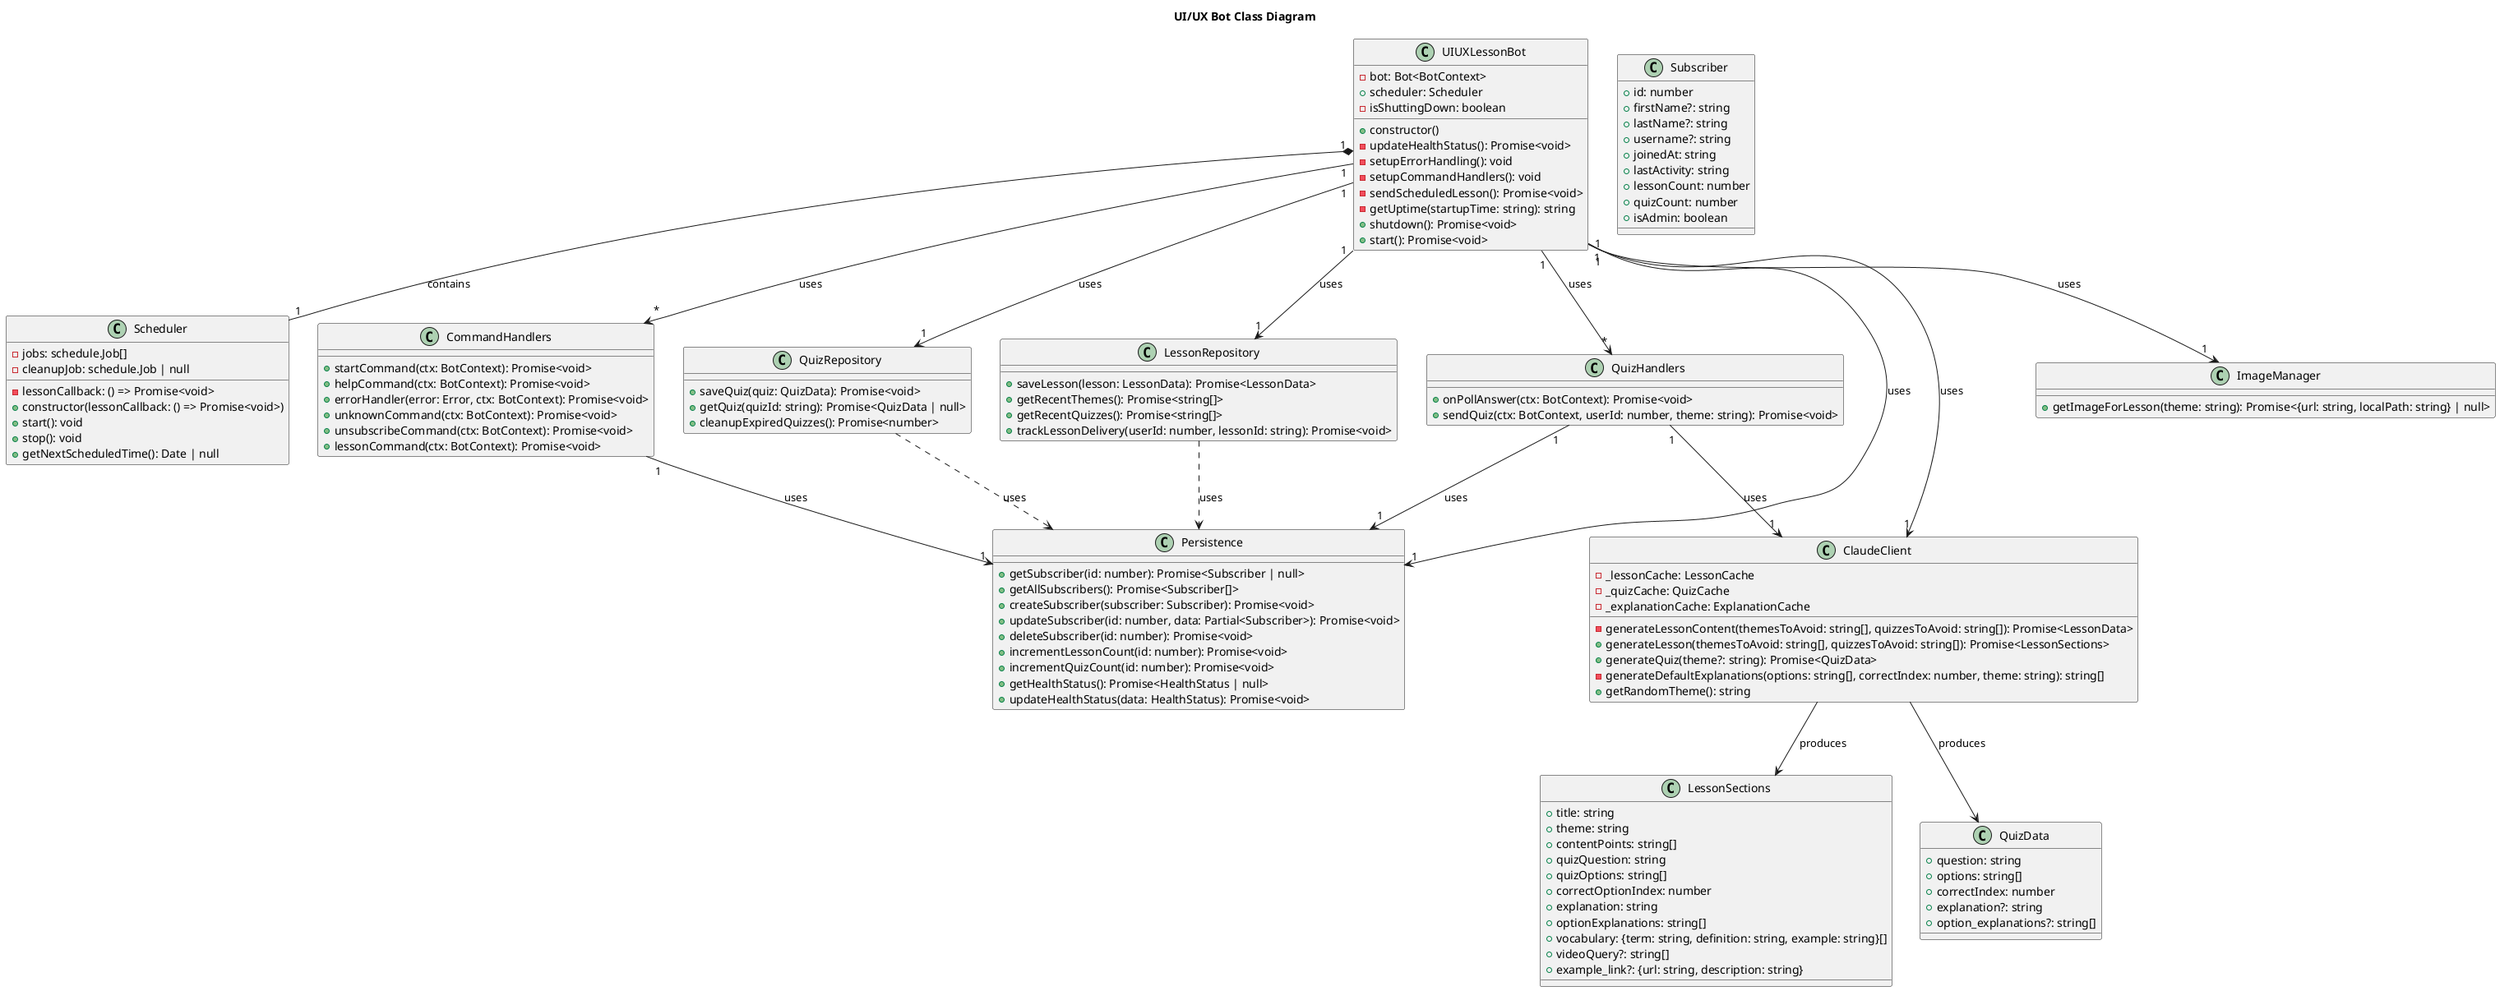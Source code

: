@startuml Class Diagram

title UI/UX Bot Class Diagram

' Core bot classes
class UIUXLessonBot {
  -bot: Bot<BotContext>
  +scheduler: Scheduler
  -isShuttingDown: boolean
  +constructor()
  -updateHealthStatus(): Promise<void>
  -setupErrorHandling(): void
  -setupCommandHandlers(): void
  -sendScheduledLesson(): Promise<void>
  -getUptime(startupTime: string): string
  +shutdown(): Promise<void>
  +start(): Promise<void>
}

class Scheduler {
  -jobs: schedule.Job[]
  -lessonCallback: () => Promise<void>
  -cleanupJob: schedule.Job | null
  +constructor(lessonCallback: () => Promise<void>)
  +start(): void
  +stop(): void
  +getNextScheduledTime(): Date | null
}

' Handlers
class CommandHandlers {
  +startCommand(ctx: BotContext): Promise<void>
  +helpCommand(ctx: BotContext): Promise<void>
  +errorHandler(error: Error, ctx: BotContext): Promise<void>
  +unknownCommand(ctx: BotContext): Promise<void>
  +unsubscribeCommand(ctx: BotContext): Promise<void>
  +lessonCommand(ctx: BotContext): Promise<void>
}

class QuizHandlers {
  +onPollAnswer(ctx: BotContext): Promise<void>
  +sendQuiz(ctx: BotContext, userId: number, theme: string): Promise<void>
}

' API Clients
class ClaudeClient {
  -_lessonCache: LessonCache
  -_quizCache: QuizCache
  -_explanationCache: ExplanationCache
  -generateLessonContent(themesToAvoid: string[], quizzesToAvoid: string[]): Promise<LessonData>
  +generateLesson(themesToAvoid: string[], quizzesToAvoid: string[]): Promise<LessonSections>
  +generateQuiz(theme?: string): Promise<QuizData>
  -generateDefaultExplanations(options: string[], correctIndex: number, theme: string): string[]
  +getRandomTheme(): string
}

class ImageManager {
  +getImageForLesson(theme: string): Promise<{url: string, localPath: string} | null>
}

' Repository classes
class LessonRepository {
  +saveLesson(lesson: LessonData): Promise<LessonData>
  +getRecentThemes(): Promise<string[]>
  +getRecentQuizzes(): Promise<string[]>
  +trackLessonDelivery(userId: number, lessonId: string): Promise<void>
}

class QuizRepository {
  +saveQuiz(quiz: QuizData): Promise<void>
  +getQuiz(quizId: string): Promise<QuizData | null>
  +cleanupExpiredQuizzes(): Promise<number>
}

' Database/Persistence
class Persistence {
  +getSubscriber(id: number): Promise<Subscriber | null>
  +getAllSubscribers(): Promise<Subscriber[]>
  +createSubscriber(subscriber: Subscriber): Promise<void>
  +updateSubscriber(id: number, data: Partial<Subscriber>): Promise<void>
  +deleteSubscriber(id: number): Promise<void>
  +incrementLessonCount(id: number): Promise<void>
  +incrementQuizCount(id: number): Promise<void>
  +getHealthStatus(): Promise<HealthStatus | null>
  +updateHealthStatus(data: HealthStatus): Promise<void>
}

' Data Types
class LessonSections {
  +title: string
  +theme: string
  +contentPoints: string[]
  +quizQuestion: string
  +quizOptions: string[]
  +correctOptionIndex: number
  +explanation: string
  +optionExplanations: string[]
  +vocabulary: {term: string, definition: string, example: string}[]
  +videoQuery?: string[]
  +example_link?: {url: string, description: string}
}

class QuizData {
  +question: string
  +options: string[]
  +correctIndex: number
  +explanation?: string
  +option_explanations?: string[]
}

class Subscriber {
  +id: number
  +firstName?: string
  +lastName?: string
  +username?: string
  +joinedAt: string
  +lastActivity: string
  +lessonCount: number
  +quizCount: number
  +isAdmin: boolean
}

' Relationships
UIUXLessonBot "1" *-- "1" Scheduler : contains
UIUXLessonBot "1" --> "*" CommandHandlers : uses
UIUXLessonBot "1" --> "*" QuizHandlers : uses
UIUXLessonBot "1" --> "1" LessonRepository : uses
UIUXLessonBot "1" --> "1" QuizRepository : uses
UIUXLessonBot "1" --> "1" ClaudeClient : uses
UIUXLessonBot "1" --> "1" ImageManager : uses
UIUXLessonBot "1" --> "1" Persistence : uses

CommandHandlers "1" --> "1" Persistence : uses
QuizHandlers "1" --> "1" Persistence : uses
QuizHandlers "1" --> "1" ClaudeClient : uses

ClaudeClient --> LessonSections : produces
ClaudeClient --> QuizData : produces

LessonRepository ..> Persistence : uses
QuizRepository ..> Persistence : uses

@enduml 